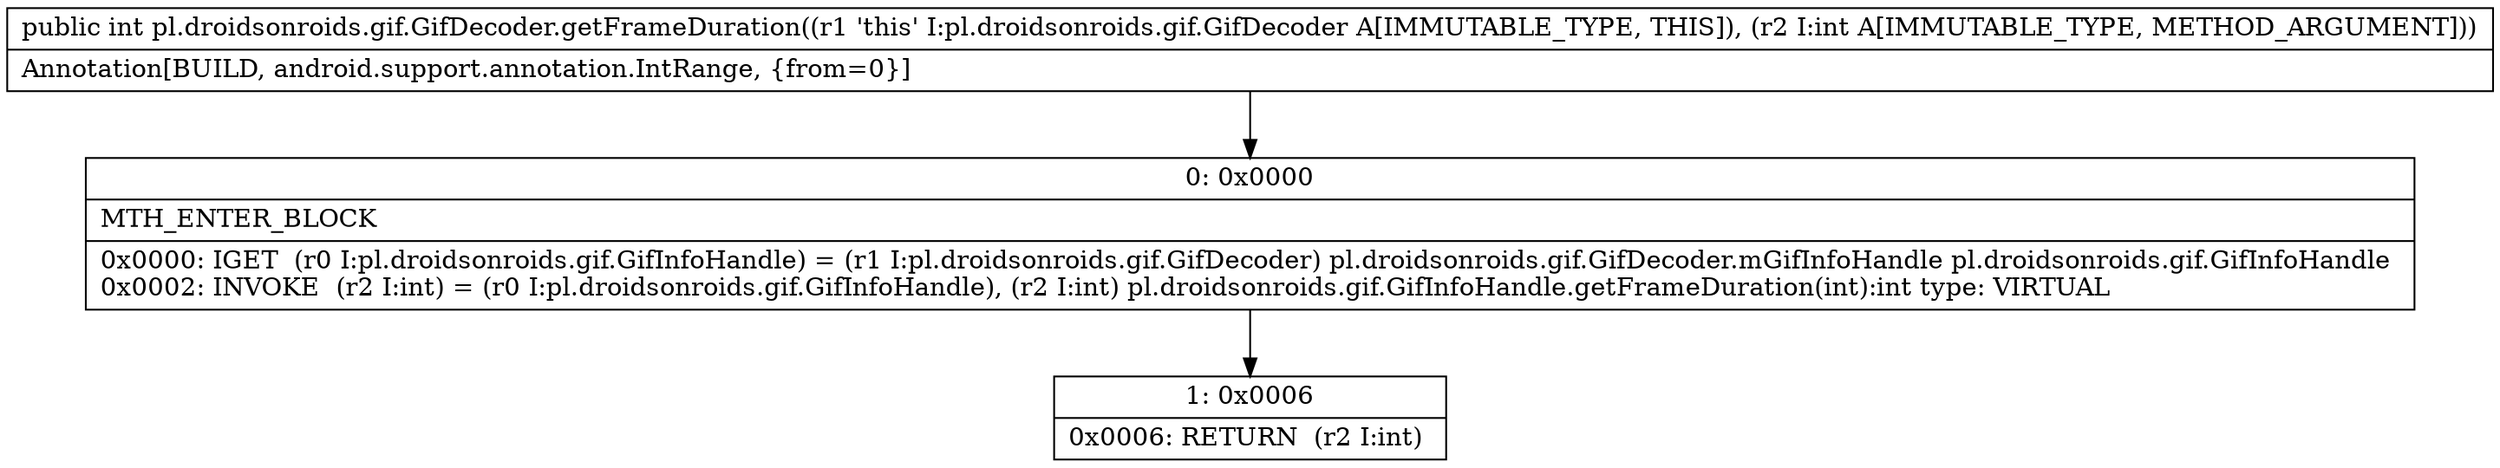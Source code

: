 digraph "CFG forpl.droidsonroids.gif.GifDecoder.getFrameDuration(I)I" {
Node_0 [shape=record,label="{0\:\ 0x0000|MTH_ENTER_BLOCK\l|0x0000: IGET  (r0 I:pl.droidsonroids.gif.GifInfoHandle) = (r1 I:pl.droidsonroids.gif.GifDecoder) pl.droidsonroids.gif.GifDecoder.mGifInfoHandle pl.droidsonroids.gif.GifInfoHandle \l0x0002: INVOKE  (r2 I:int) = (r0 I:pl.droidsonroids.gif.GifInfoHandle), (r2 I:int) pl.droidsonroids.gif.GifInfoHandle.getFrameDuration(int):int type: VIRTUAL \l}"];
Node_1 [shape=record,label="{1\:\ 0x0006|0x0006: RETURN  (r2 I:int) \l}"];
MethodNode[shape=record,label="{public int pl.droidsonroids.gif.GifDecoder.getFrameDuration((r1 'this' I:pl.droidsonroids.gif.GifDecoder A[IMMUTABLE_TYPE, THIS]), (r2 I:int A[IMMUTABLE_TYPE, METHOD_ARGUMENT]))  | Annotation[BUILD, android.support.annotation.IntRange, \{from=0\}]\l}"];
MethodNode -> Node_0;
Node_0 -> Node_1;
}

